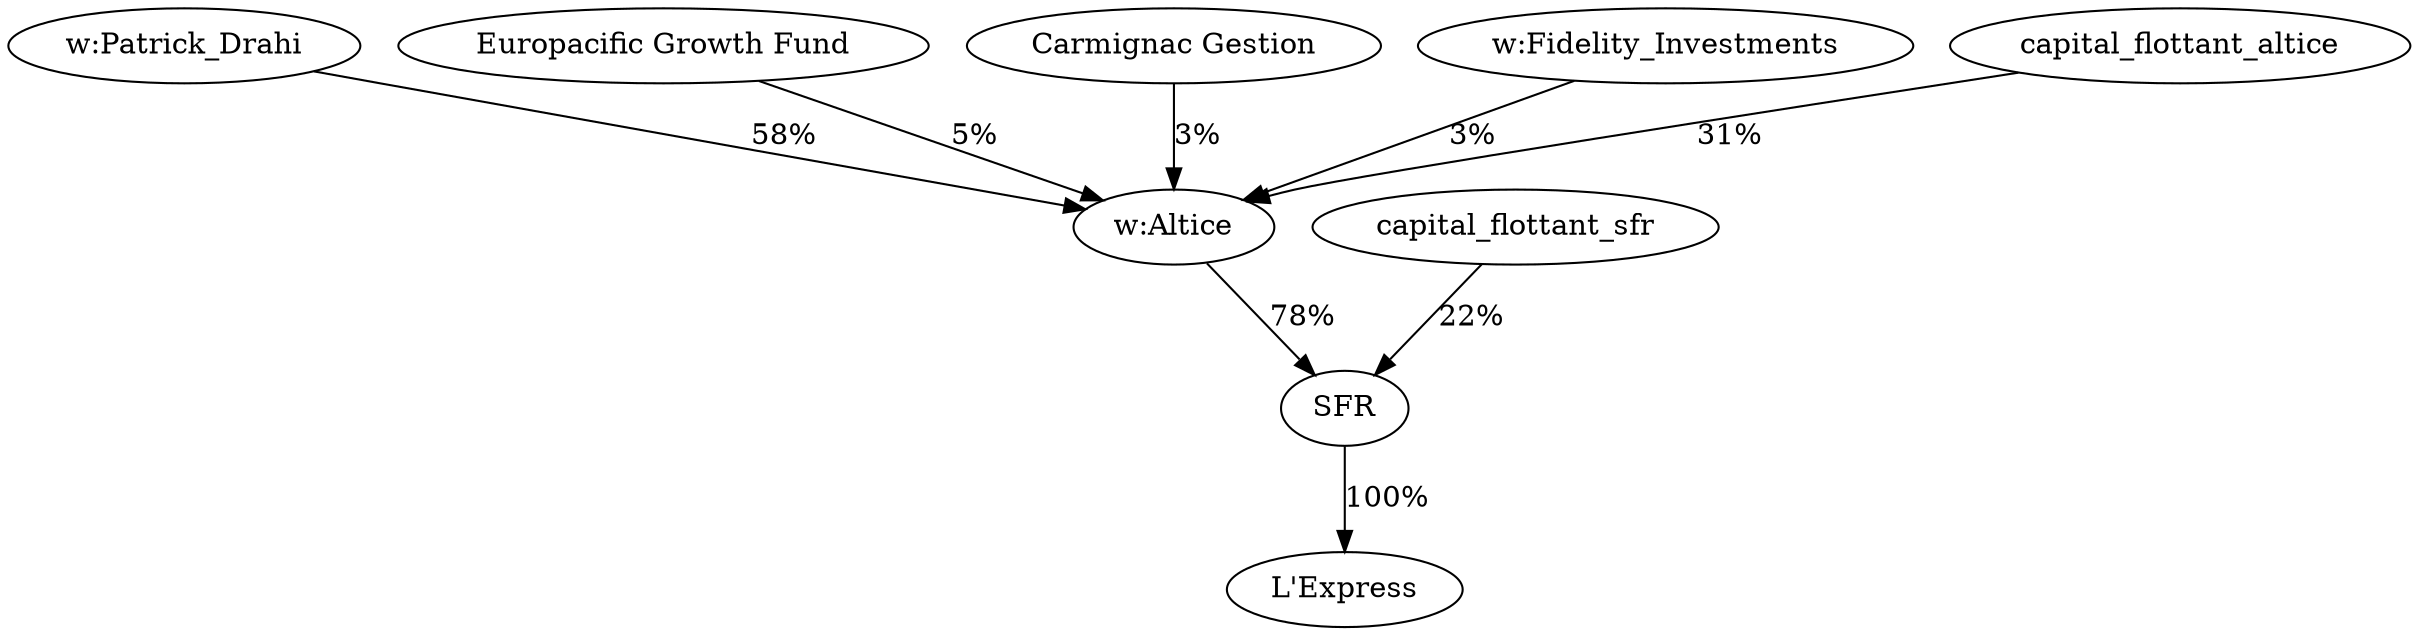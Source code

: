 digraph G {
  "SFR" -> "L'Express" [label="100%"];
  "w:Altice" -> "SFR" [label="78%"];
  "w:Patrick_Drahi" -> "w:Altice" [label="58%"];
  "Europacific Growth Fund" -> "w:Altice" [label="5%"];
  "Carmignac Gestion" -> "w:Altice" [label="3%"];
  "w:Fidelity_Investments" -> "w:Altice" [label="3%"];
  "capital_flottant_altice" -> "w:Altice" [label="31%"];
  "capital_flottant_sfr" -> "SFR" [label="22%"];
}